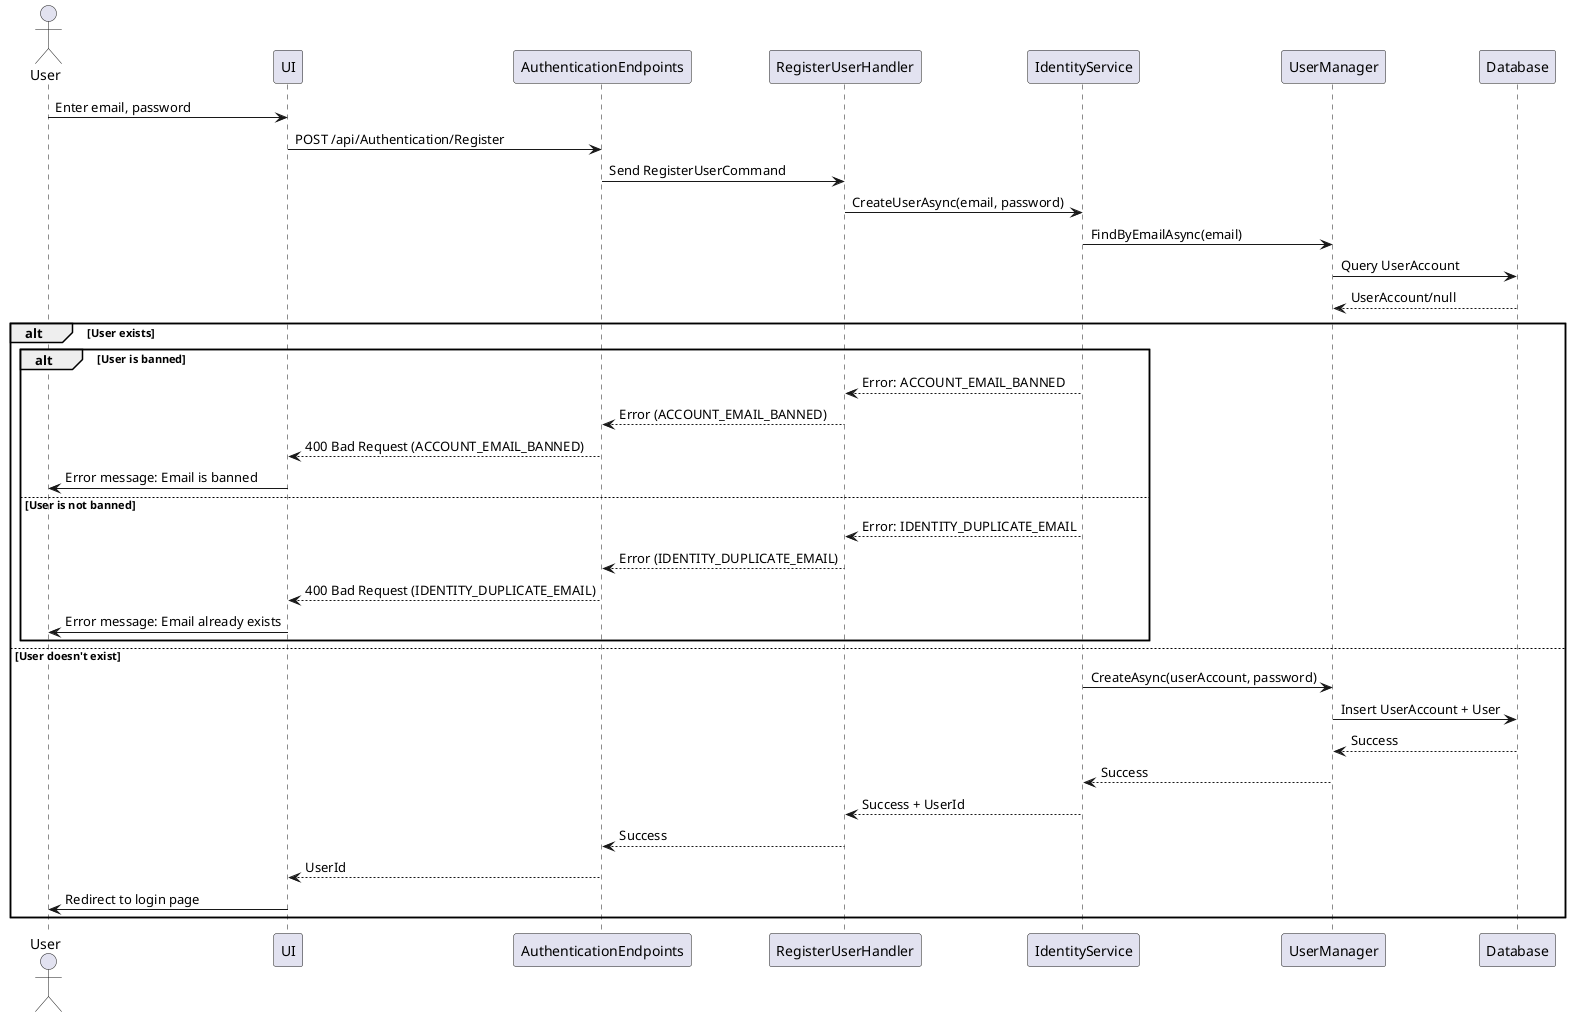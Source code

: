 @startuml
actor User
participant UI
participant AuthenticationEndpoints
participant RegisterUserHandler
participant IdentityService
participant UserManager
participant Database

User -> UI : Enter email, password
UI -> AuthenticationEndpoints : POST /api/Authentication/Register
AuthenticationEndpoints -> RegisterUserHandler : Send RegisterUserCommand
RegisterUserHandler -> IdentityService : CreateUserAsync(email, password)
IdentityService -> UserManager : FindByEmailAsync(email)
UserManager -> Database : Query UserAccount
Database --> UserManager : UserAccount/null
alt User exists
    alt User is banned
        IdentityService --> RegisterUserHandler : Error: ACCOUNT_EMAIL_BANNED
        RegisterUserHandler --> AuthenticationEndpoints : Error (ACCOUNT_EMAIL_BANNED)
        AuthenticationEndpoints --> UI : 400 Bad Request (ACCOUNT_EMAIL_BANNED)
        UI -> User : Error message: Email is banned
    else User is not banned
        IdentityService --> RegisterUserHandler : Error: IDENTITY_DUPLICATE_EMAIL
        RegisterUserHandler --> AuthenticationEndpoints : Error (IDENTITY_DUPLICATE_EMAIL)
        AuthenticationEndpoints --> UI : 400 Bad Request (IDENTITY_DUPLICATE_EMAIL)
        UI -> User : Error message: Email already exists
    end
else User doesn't exist
    IdentityService -> UserManager : CreateAsync(userAccount, password)
    UserManager -> Database : Insert UserAccount + User
    Database --> UserManager : Success
    UserManager --> IdentityService : Success
    IdentityService --> RegisterUserHandler : Success + UserId
    RegisterUserHandler --> AuthenticationEndpoints : Success
    AuthenticationEndpoints --> UI : UserId
    UI -> User : Redirect to login page
end
@enduml